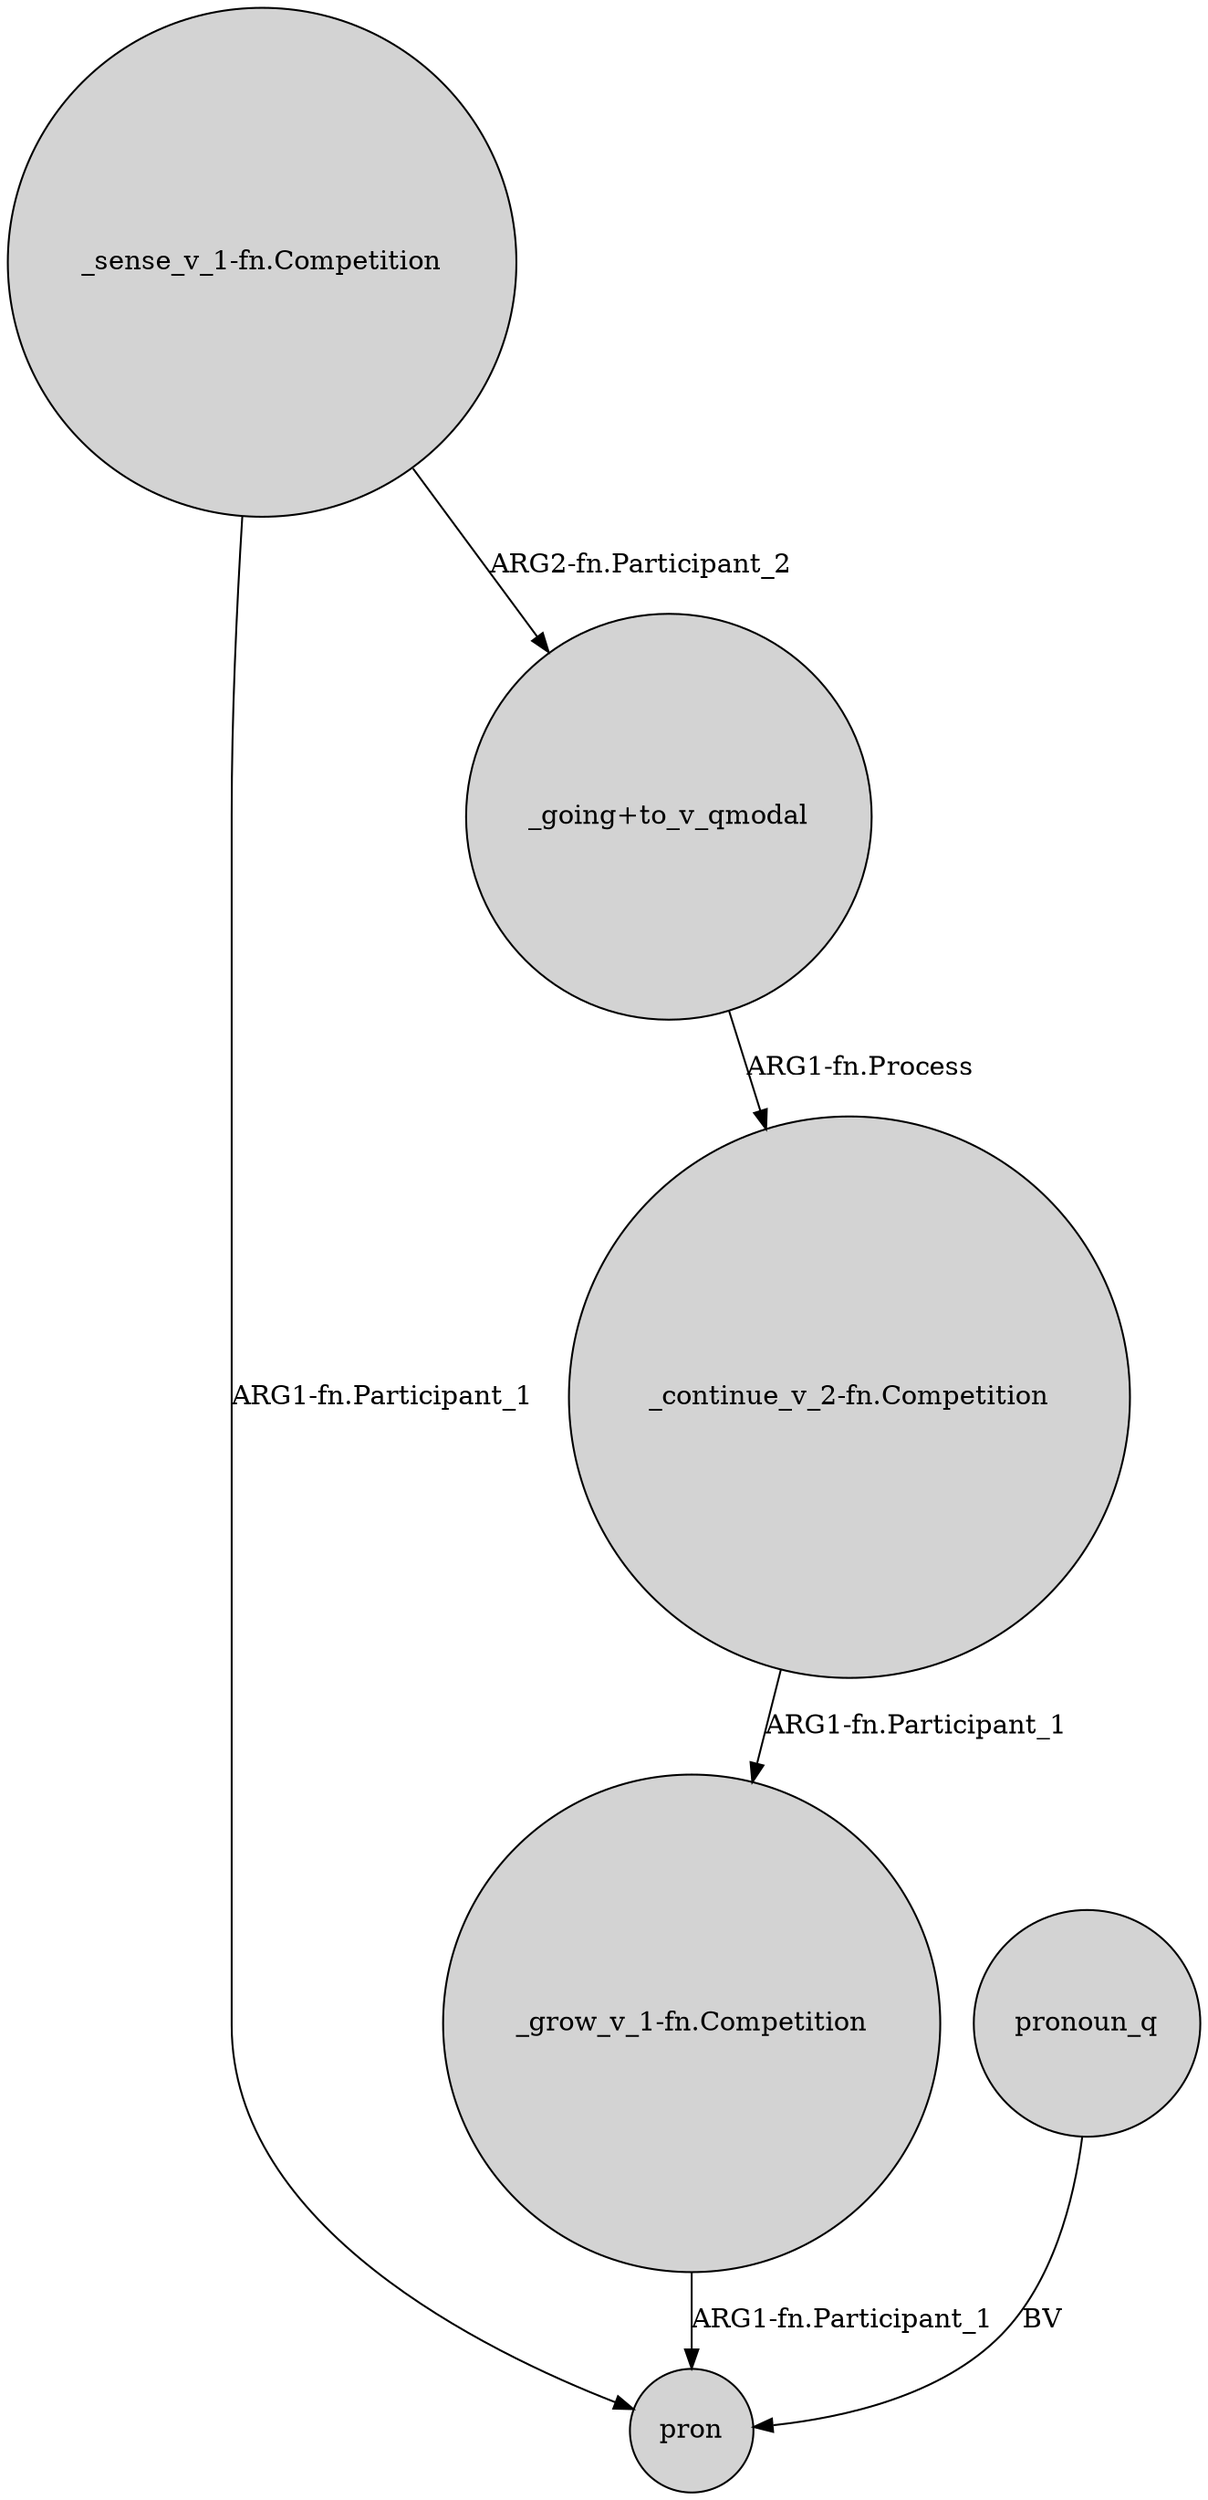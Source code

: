 digraph {
	node [shape=circle style=filled]
	"_grow_v_1-fn.Competition" -> pron [label="ARG1-fn.Participant_1"]
	"_continue_v_2-fn.Competition" -> "_grow_v_1-fn.Competition" [label="ARG1-fn.Participant_1"]
	"_sense_v_1-fn.Competition" -> pron [label="ARG1-fn.Participant_1"]
	pronoun_q -> pron [label=BV]
	"_sense_v_1-fn.Competition" -> "_going+to_v_qmodal" [label="ARG2-fn.Participant_2"]
	"_going+to_v_qmodal" -> "_continue_v_2-fn.Competition" [label="ARG1-fn.Process"]
}
